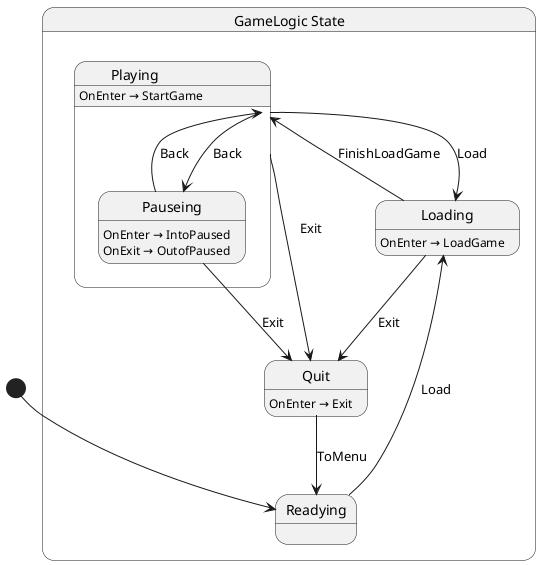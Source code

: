 @startuml GameLogic
state "GameLogic State" as Nanomachine_GameLogic_State {
  state "Loading" as Nanomachine_GameLogic_State_Loading
  state "Playing" as Nanomachine_GameLogic_State_Playing {
    state "Pauseing" as Nanomachine_GameLogic_State_Pauseing
  }
  state "Quit" as Nanomachine_GameLogic_State_Quit
  state "Readying" as Nanomachine_GameLogic_State_Readying
}

Nanomachine_GameLogic_State_Loading --> Nanomachine_GameLogic_State_Playing : FinishLoadGame
Nanomachine_GameLogic_State_Loading --> Nanomachine_GameLogic_State_Quit : Exit
Nanomachine_GameLogic_State_Pauseing --> Nanomachine_GameLogic_State_Playing : Back
Nanomachine_GameLogic_State_Pauseing --> Nanomachine_GameLogic_State_Quit : Exit
Nanomachine_GameLogic_State_Playing --> Nanomachine_GameLogic_State_Loading : Load
Nanomachine_GameLogic_State_Playing --> Nanomachine_GameLogic_State_Pauseing : Back
Nanomachine_GameLogic_State_Playing --> Nanomachine_GameLogic_State_Quit : Exit
Nanomachine_GameLogic_State_Quit --> Nanomachine_GameLogic_State_Readying : ToMenu
Nanomachine_GameLogic_State_Readying --> Nanomachine_GameLogic_State_Loading : Load

Nanomachine_GameLogic_State_Loading : OnEnter → LoadGame
Nanomachine_GameLogic_State_Pauseing : OnEnter → IntoPaused
Nanomachine_GameLogic_State_Pauseing : OnExit → OutofPaused
Nanomachine_GameLogic_State_Playing : OnEnter → StartGame
Nanomachine_GameLogic_State_Quit : OnEnter → Exit

[*] --> Nanomachine_GameLogic_State_Readying
@enduml